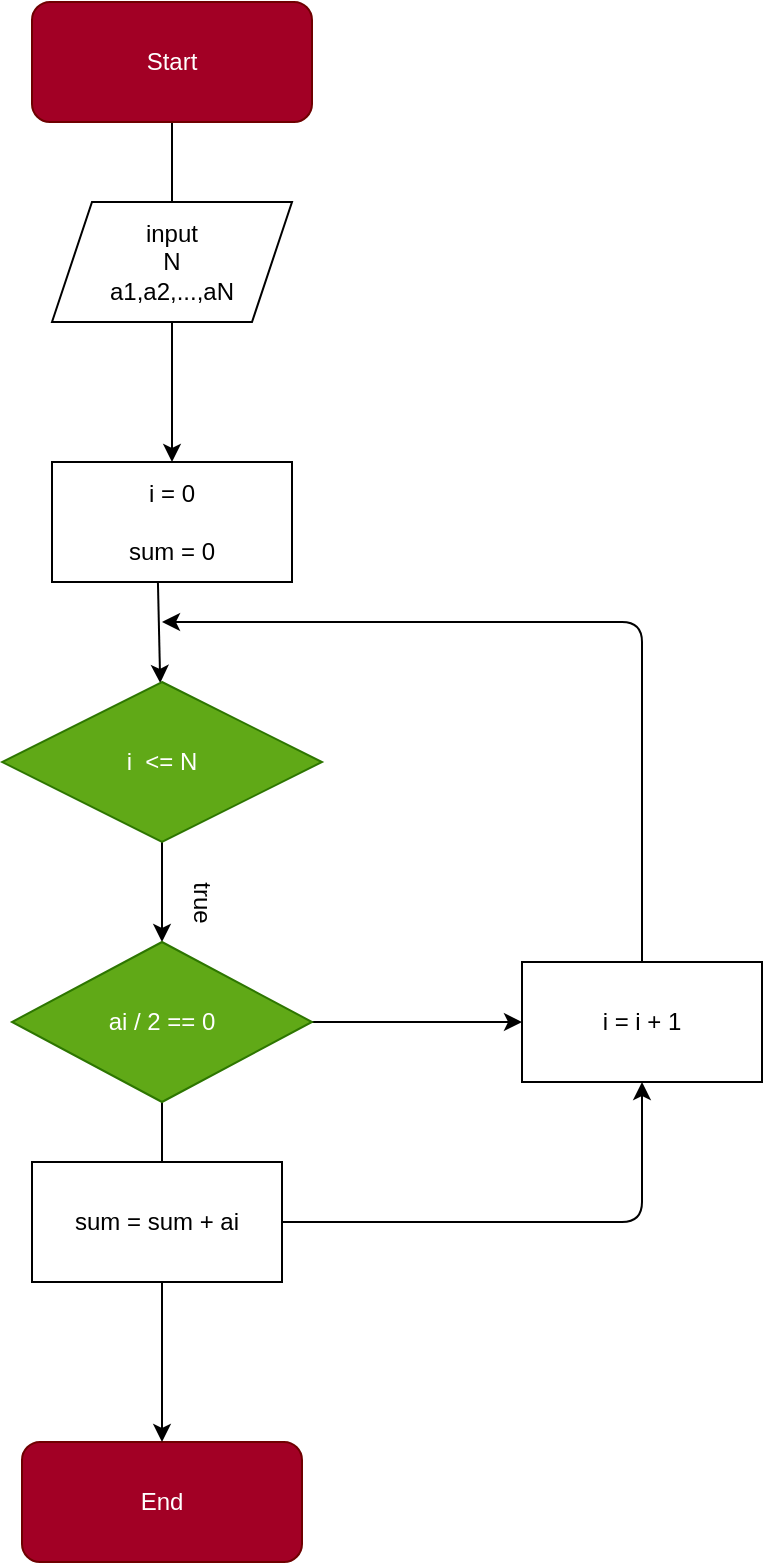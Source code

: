 <mxfile>
    <diagram id="SNSTzOt7C7w3gikltXou" name="Page-1">
        <mxGraphModel dx="1179" dy="1768" grid="1" gridSize="10" guides="1" tooltips="1" connect="1" arrows="1" fold="1" page="1" pageScale="1" pageWidth="850" pageHeight="1100" math="0" shadow="0">
            <root>
                <mxCell id="0"/>
                <mxCell id="1" parent="0"/>
                <mxCell id="9" value="" style="edgeStyle=none;html=1;" parent="1" source="2" edge="1">
                    <mxGeometry relative="1" as="geometry">
                        <mxPoint x="325" y="170" as="targetPoint"/>
                    </mxGeometry>
                </mxCell>
                <mxCell id="2" value="Start" style="rounded=1;whiteSpace=wrap;html=1;fillColor=#a20025;fontColor=#ffffff;strokeColor=#6F0000;" parent="1" vertex="1">
                    <mxGeometry x="255" y="-60" width="140" height="60" as="geometry"/>
                </mxCell>
                <mxCell id="3" value="End" style="rounded=1;whiteSpace=wrap;html=1;fillColor=#a20025;fontColor=#ffffff;strokeColor=#6F0000;" parent="1" vertex="1">
                    <mxGeometry x="250" y="660" width="140" height="60" as="geometry"/>
                </mxCell>
                <mxCell id="14" value="" style="edgeStyle=none;html=1;exitX=0.453;exitY=0.993;exitDx=0;exitDy=0;exitPerimeter=0;" parent="1" target="13" edge="1">
                    <mxGeometry relative="1" as="geometry">
                        <mxPoint x="317.95" y="229.58" as="sourcePoint"/>
                    </mxGeometry>
                </mxCell>
                <mxCell id="17" value="" style="edgeStyle=none;html=1;" parent="1" source="13" target="26" edge="1">
                    <mxGeometry relative="1" as="geometry">
                        <mxPoint x="320.0" y="400" as="targetPoint"/>
                    </mxGeometry>
                </mxCell>
                <mxCell id="13" value="i&amp;nbsp; &amp;lt;= N" style="rhombus;whiteSpace=wrap;html=1;fillColor=#60a917;fontColor=#ffffff;strokeColor=#2D7600;" parent="1" vertex="1">
                    <mxGeometry x="240" y="280" width="160" height="80" as="geometry"/>
                </mxCell>
                <mxCell id="25" value="true" style="text;html=1;align=center;verticalAlign=middle;resizable=0;points=[];autosize=1;strokeColor=none;fillColor=none;rotation=90;" parent="1" vertex="1">
                    <mxGeometry x="320" y="375" width="40" height="30" as="geometry"/>
                </mxCell>
                <mxCell id="41" style="edgeStyle=none;html=1;" edge="1" parent="1" source="26" target="3">
                    <mxGeometry relative="1" as="geometry"/>
                </mxCell>
                <mxCell id="43" style="edgeStyle=none;html=1;entryX=0;entryY=0.5;entryDx=0;entryDy=0;" edge="1" parent="1" source="26" target="42">
                    <mxGeometry relative="1" as="geometry"/>
                </mxCell>
                <mxCell id="26" value="ai / 2 == 0" style="rhombus;whiteSpace=wrap;html=1;fillColor=#60a917;fontColor=#ffffff;strokeColor=#2D7600;" parent="1" vertex="1">
                    <mxGeometry x="245" y="410" width="150" height="80" as="geometry"/>
                </mxCell>
                <mxCell id="39" value="i = 0&lt;br&gt;&lt;br&gt;sum = 0" style="rounded=0;whiteSpace=wrap;html=1;" vertex="1" parent="1">
                    <mxGeometry x="265" y="170" width="120" height="60" as="geometry"/>
                </mxCell>
                <mxCell id="44" style="edgeStyle=none;html=1;entryX=0.5;entryY=1;entryDx=0;entryDy=0;" edge="1" parent="1" source="40" target="42">
                    <mxGeometry relative="1" as="geometry">
                        <Array as="points">
                            <mxPoint x="560" y="550"/>
                        </Array>
                    </mxGeometry>
                </mxCell>
                <mxCell id="40" value="sum = sum + ai" style="rounded=0;whiteSpace=wrap;html=1;" vertex="1" parent="1">
                    <mxGeometry x="255" y="520" width="125" height="60" as="geometry"/>
                </mxCell>
                <mxCell id="45" style="edgeStyle=none;html=1;" edge="1" parent="1" source="42">
                    <mxGeometry relative="1" as="geometry">
                        <mxPoint x="320.0" y="250" as="targetPoint"/>
                        <Array as="points">
                            <mxPoint x="560" y="250"/>
                        </Array>
                    </mxGeometry>
                </mxCell>
                <mxCell id="42" value="i = i + 1" style="rounded=0;whiteSpace=wrap;html=1;" vertex="1" parent="1">
                    <mxGeometry x="500" y="420" width="120" height="60" as="geometry"/>
                </mxCell>
                <mxCell id="46" value="input&lt;br&gt;N&lt;br&gt;a1,a2,...,aN" style="shape=parallelogram;perimeter=parallelogramPerimeter;whiteSpace=wrap;html=1;fixedSize=1;" vertex="1" parent="1">
                    <mxGeometry x="265" y="40" width="120" height="60" as="geometry"/>
                </mxCell>
            </root>
        </mxGraphModel>
    </diagram>
</mxfile>